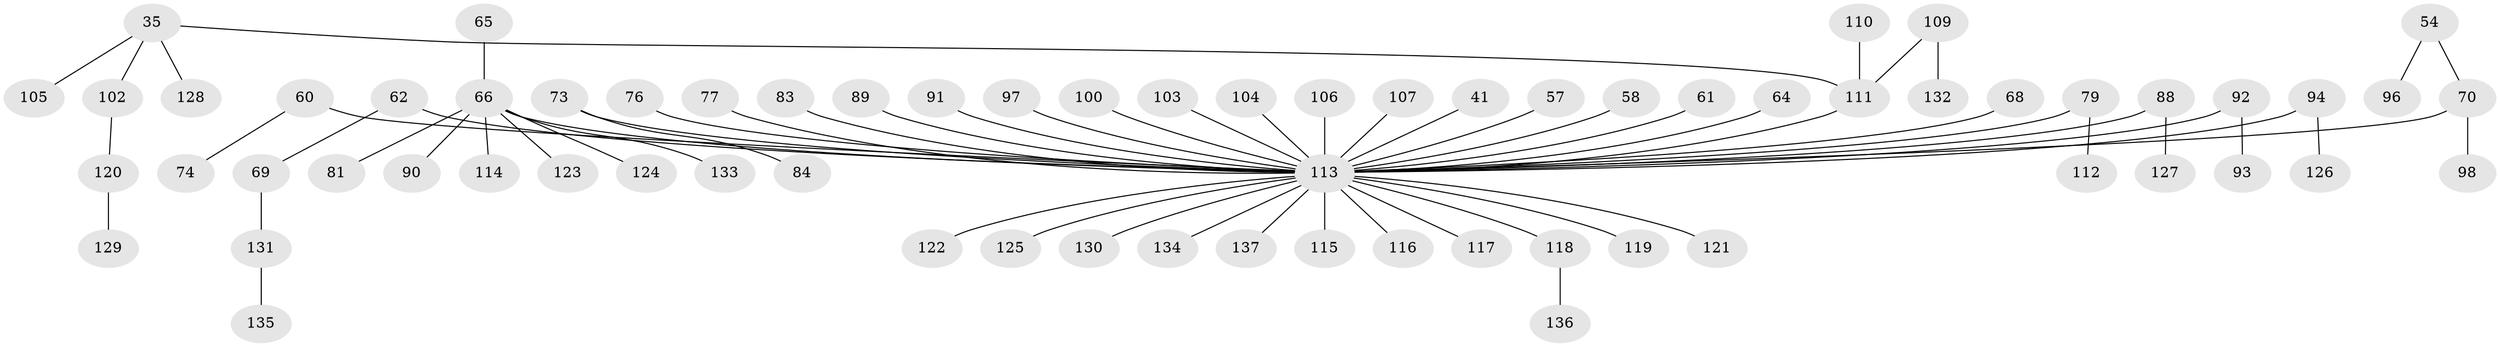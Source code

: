 // original degree distribution, {9: 0.0072992700729927005, 4: 0.072992700729927, 6: 0.0072992700729927005, 2: 0.26277372262773724, 3: 0.11678832116788321, 5: 0.043795620437956206, 1: 0.48905109489051096}
// Generated by graph-tools (version 1.1) at 2025/56/03/04/25 21:56:22]
// undirected, 68 vertices, 67 edges
graph export_dot {
graph [start="1"]
  node [color=gray90,style=filled];
  35;
  41;
  54;
  57;
  58;
  60;
  61;
  62;
  64;
  65;
  66 [super="+43+55"];
  68;
  69;
  70 [super="+33"];
  73;
  74;
  76;
  77;
  79;
  81;
  83 [super="+27"];
  84;
  88;
  89;
  90;
  91;
  92;
  93;
  94;
  96;
  97;
  98;
  100;
  102;
  103;
  104;
  105;
  106;
  107;
  109;
  110;
  111 [super="+14+56+95+71+108"];
  112;
  113 [super="+63+101+87+99+82+38+39+59+86+40"];
  114;
  115;
  116;
  117;
  118;
  119;
  120;
  121;
  122;
  123;
  124;
  125;
  126;
  127;
  128;
  129;
  130;
  131;
  132;
  133;
  134;
  135;
  136;
  137;
  35 -- 102;
  35 -- 105;
  35 -- 128;
  35 -- 111;
  41 -- 113;
  54 -- 96;
  54 -- 70;
  57 -- 113;
  58 -- 113;
  60 -- 74;
  60 -- 113;
  61 -- 113;
  62 -- 69;
  62 -- 113;
  64 -- 113;
  65 -- 66;
  66 -- 90;
  66 -- 123;
  66 -- 81;
  66 -- 114;
  66 -- 133;
  66 -- 124;
  66 -- 113;
  68 -- 113;
  69 -- 131;
  70 -- 98;
  70 -- 113;
  73 -- 84;
  73 -- 113;
  76 -- 113;
  77 -- 113;
  79 -- 112;
  79 -- 113;
  83 -- 113;
  88 -- 127;
  88 -- 113;
  89 -- 113;
  91 -- 113;
  92 -- 93;
  92 -- 113;
  94 -- 126;
  94 -- 113;
  97 -- 113;
  100 -- 113;
  102 -- 120;
  103 -- 113;
  104 -- 113;
  106 -- 113;
  107 -- 113;
  109 -- 132;
  109 -- 111;
  110 -- 111;
  111 -- 113;
  113 -- 134;
  113 -- 121;
  113 -- 137;
  113 -- 130;
  113 -- 118;
  113 -- 122;
  113 -- 115;
  113 -- 116;
  113 -- 117;
  113 -- 125;
  113 -- 119;
  118 -- 136;
  120 -- 129;
  131 -- 135;
}
